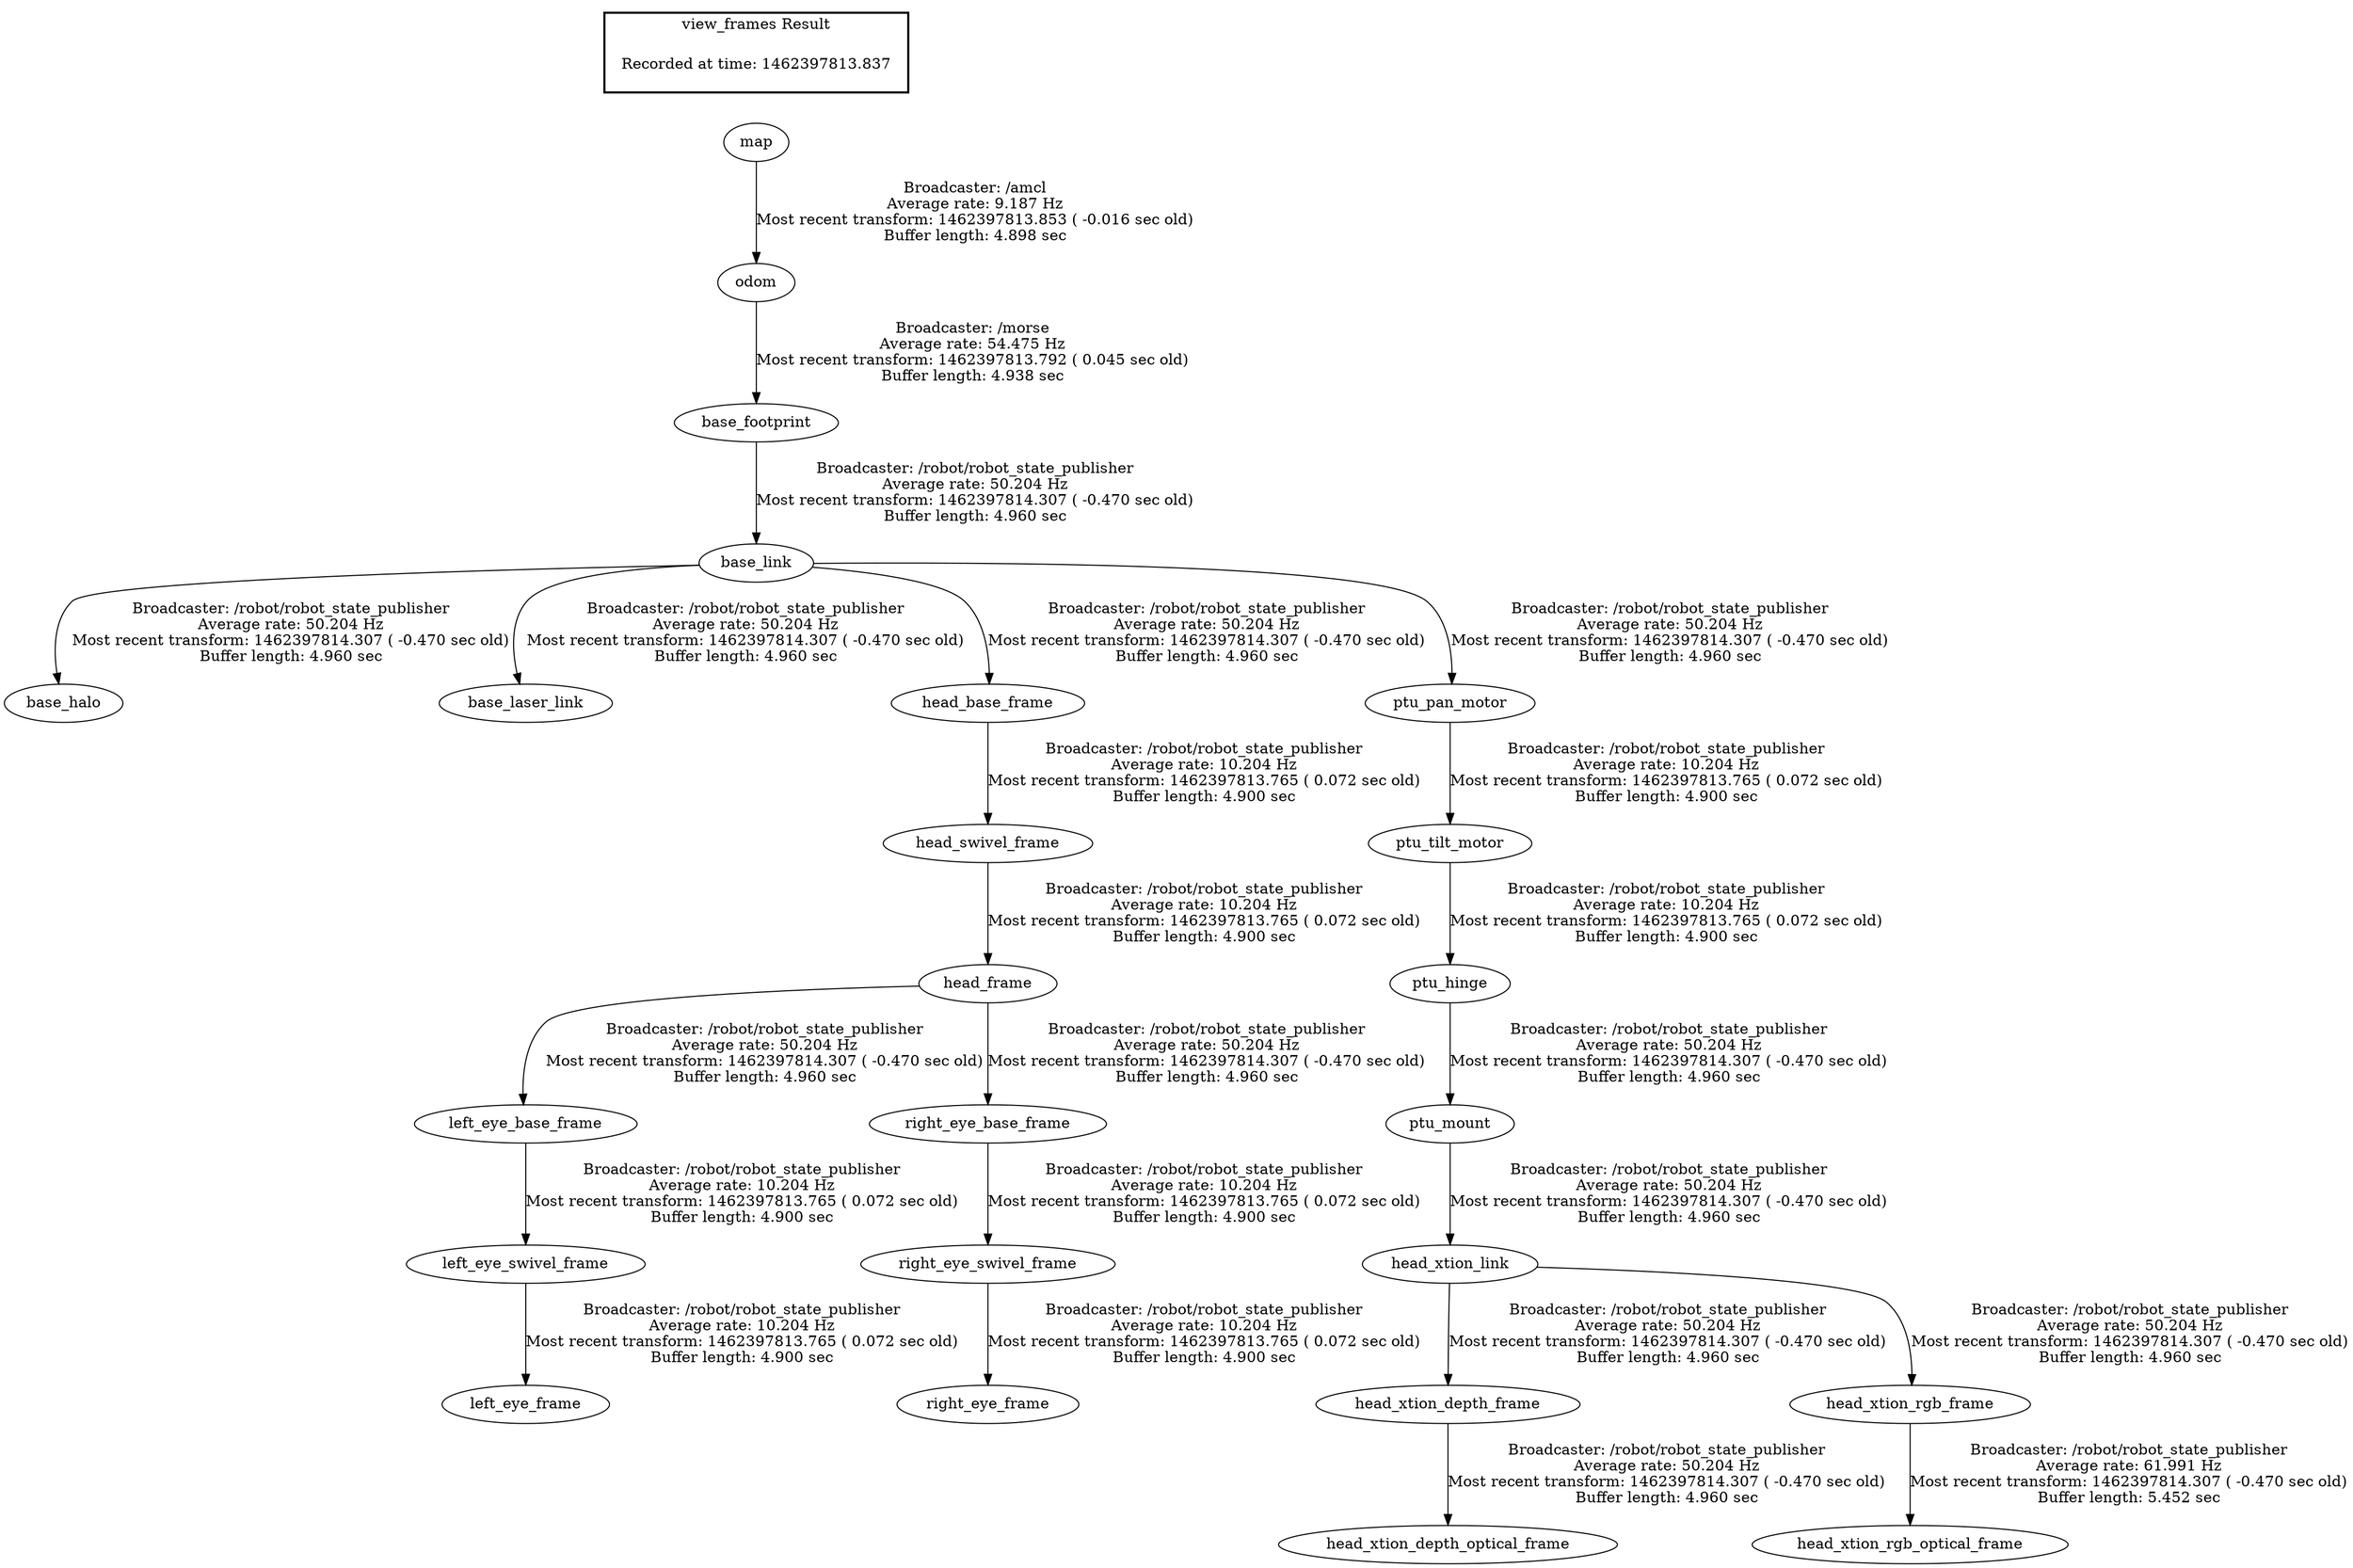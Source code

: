 digraph G {
"head_frame" -> "left_eye_base_frame"[label="Broadcaster: /robot/robot_state_publisher\nAverage rate: 50.204 Hz\nMost recent transform: 1462397814.307 ( -0.470 sec old)\nBuffer length: 4.960 sec\n"];
"head_swivel_frame" -> "head_frame"[label="Broadcaster: /robot/robot_state_publisher\nAverage rate: 10.204 Hz\nMost recent transform: 1462397813.765 ( 0.072 sec old)\nBuffer length: 4.900 sec\n"];
"base_footprint" -> "base_link"[label="Broadcaster: /robot/robot_state_publisher\nAverage rate: 50.204 Hz\nMost recent transform: 1462397814.307 ( -0.470 sec old)\nBuffer length: 4.960 sec\n"];
"odom" -> "base_footprint"[label="Broadcaster: /morse\nAverage rate: 54.475 Hz\nMost recent transform: 1462397813.792 ( 0.045 sec old)\nBuffer length: 4.938 sec\n"];
"base_link" -> "base_halo"[label="Broadcaster: /robot/robot_state_publisher\nAverage rate: 50.204 Hz\nMost recent transform: 1462397814.307 ( -0.470 sec old)\nBuffer length: 4.960 sec\n"];
"base_link" -> "base_laser_link"[label="Broadcaster: /robot/robot_state_publisher\nAverage rate: 50.204 Hz\nMost recent transform: 1462397814.307 ( -0.470 sec old)\nBuffer length: 4.960 sec\n"];
"base_link" -> "head_base_frame"[label="Broadcaster: /robot/robot_state_publisher\nAverage rate: 50.204 Hz\nMost recent transform: 1462397814.307 ( -0.470 sec old)\nBuffer length: 4.960 sec\n"];
"head_frame" -> "right_eye_base_frame"[label="Broadcaster: /robot/robot_state_publisher\nAverage rate: 50.204 Hz\nMost recent transform: 1462397814.307 ( -0.470 sec old)\nBuffer length: 4.960 sec\n"];
"head_xtion_link" -> "head_xtion_depth_frame"[label="Broadcaster: /robot/robot_state_publisher\nAverage rate: 50.204 Hz\nMost recent transform: 1462397814.307 ( -0.470 sec old)\nBuffer length: 4.960 sec\n"];
"ptu_mount" -> "head_xtion_link"[label="Broadcaster: /robot/robot_state_publisher\nAverage rate: 50.204 Hz\nMost recent transform: 1462397814.307 ( -0.470 sec old)\nBuffer length: 4.960 sec\n"];
"head_xtion_link" -> "head_xtion_rgb_frame"[label="Broadcaster: /robot/robot_state_publisher\nAverage rate: 50.204 Hz\nMost recent transform: 1462397814.307 ( -0.470 sec old)\nBuffer length: 4.960 sec\n"];
"head_xtion_depth_frame" -> "head_xtion_depth_optical_frame"[label="Broadcaster: /robot/robot_state_publisher\nAverage rate: 50.204 Hz\nMost recent transform: 1462397814.307 ( -0.470 sec old)\nBuffer length: 4.960 sec\n"];
"head_xtion_rgb_frame" -> "head_xtion_rgb_optical_frame"[label="Broadcaster: /robot/robot_state_publisher\nAverage rate: 61.991 Hz\nMost recent transform: 1462397814.307 ( -0.470 sec old)\nBuffer length: 5.452 sec\n"];
"ptu_hinge" -> "ptu_mount"[label="Broadcaster: /robot/robot_state_publisher\nAverage rate: 50.204 Hz\nMost recent transform: 1462397814.307 ( -0.470 sec old)\nBuffer length: 4.960 sec\n"];
"ptu_tilt_motor" -> "ptu_hinge"[label="Broadcaster: /robot/robot_state_publisher\nAverage rate: 10.204 Hz\nMost recent transform: 1462397813.765 ( 0.072 sec old)\nBuffer length: 4.900 sec\n"];
"base_link" -> "ptu_pan_motor"[label="Broadcaster: /robot/robot_state_publisher\nAverage rate: 50.204 Hz\nMost recent transform: 1462397814.307 ( -0.470 sec old)\nBuffer length: 4.960 sec\n"];
"map" -> "odom"[label="Broadcaster: /amcl\nAverage rate: 9.187 Hz\nMost recent transform: 1462397813.853 ( -0.016 sec old)\nBuffer length: 4.898 sec\n"];
"left_eye_swivel_frame" -> "left_eye_frame"[label="Broadcaster: /robot/robot_state_publisher\nAverage rate: 10.204 Hz\nMost recent transform: 1462397813.765 ( 0.072 sec old)\nBuffer length: 4.900 sec\n"];
"left_eye_base_frame" -> "left_eye_swivel_frame"[label="Broadcaster: /robot/robot_state_publisher\nAverage rate: 10.204 Hz\nMost recent transform: 1462397813.765 ( 0.072 sec old)\nBuffer length: 4.900 sec\n"];
"head_base_frame" -> "head_swivel_frame"[label="Broadcaster: /robot/robot_state_publisher\nAverage rate: 10.204 Hz\nMost recent transform: 1462397813.765 ( 0.072 sec old)\nBuffer length: 4.900 sec\n"];
"right_eye_base_frame" -> "right_eye_swivel_frame"[label="Broadcaster: /robot/robot_state_publisher\nAverage rate: 10.204 Hz\nMost recent transform: 1462397813.765 ( 0.072 sec old)\nBuffer length: 4.900 sec\n"];
"right_eye_swivel_frame" -> "right_eye_frame"[label="Broadcaster: /robot/robot_state_publisher\nAverage rate: 10.204 Hz\nMost recent transform: 1462397813.765 ( 0.072 sec old)\nBuffer length: 4.900 sec\n"];
"ptu_pan_motor" -> "ptu_tilt_motor"[label="Broadcaster: /robot/robot_state_publisher\nAverage rate: 10.204 Hz\nMost recent transform: 1462397813.765 ( 0.072 sec old)\nBuffer length: 4.900 sec\n"];
edge [style=invis];
 subgraph cluster_legend { style=bold; color=black; label ="view_frames Result";
"Recorded at time: 1462397813.837"[ shape=plaintext ] ;
 }->"map";
}